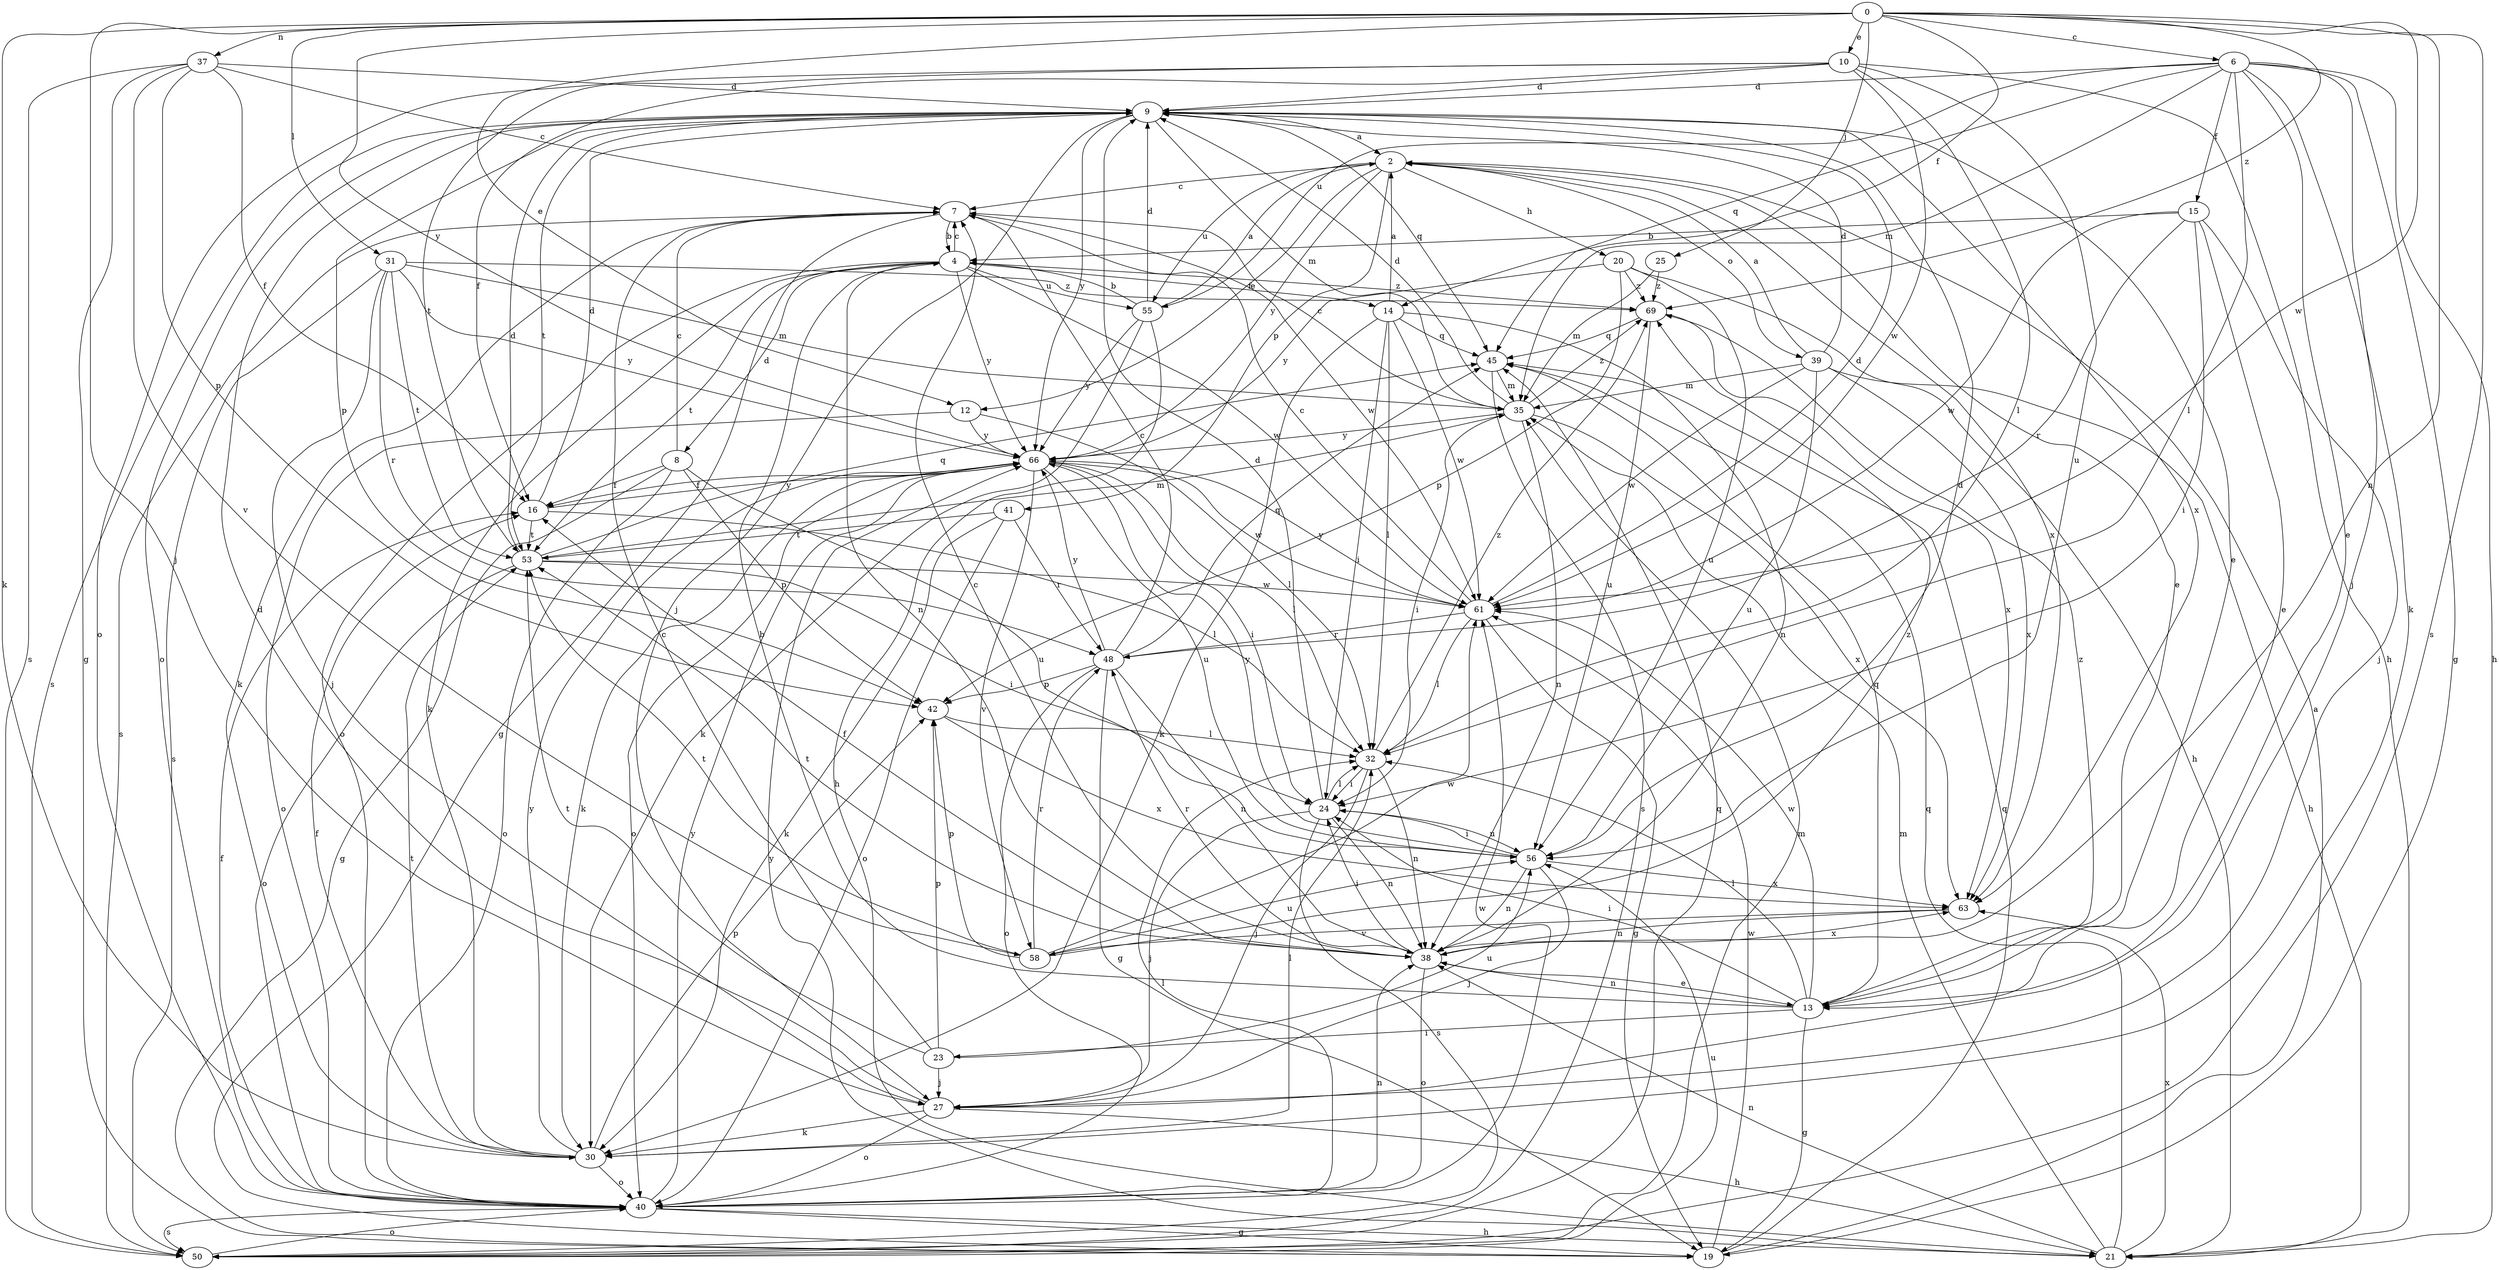 strict digraph  {
0;
2;
4;
6;
7;
8;
9;
10;
12;
13;
14;
15;
16;
19;
20;
21;
23;
24;
25;
27;
30;
31;
32;
35;
37;
38;
39;
40;
41;
42;
45;
48;
50;
53;
55;
56;
58;
61;
63;
66;
69;
0 -> 6  [label=c];
0 -> 10  [label=e];
0 -> 12  [label=e];
0 -> 14  [label=f];
0 -> 25  [label=j];
0 -> 27  [label=j];
0 -> 30  [label=k];
0 -> 31  [label=l];
0 -> 37  [label=n];
0 -> 38  [label=n];
0 -> 50  [label=s];
0 -> 61  [label=w];
0 -> 66  [label=y];
0 -> 69  [label=z];
2 -> 7  [label=c];
2 -> 12  [label=e];
2 -> 13  [label=e];
2 -> 20  [label=h];
2 -> 39  [label=o];
2 -> 41  [label=p];
2 -> 55  [label=u];
2 -> 63  [label=x];
2 -> 66  [label=y];
4 -> 7  [label=c];
4 -> 8  [label=d];
4 -> 14  [label=f];
4 -> 30  [label=k];
4 -> 38  [label=n];
4 -> 40  [label=o];
4 -> 53  [label=t];
4 -> 55  [label=u];
4 -> 61  [label=w];
4 -> 66  [label=y];
4 -> 69  [label=z];
6 -> 9  [label=d];
6 -> 13  [label=e];
6 -> 15  [label=f];
6 -> 19  [label=g];
6 -> 21  [label=h];
6 -> 27  [label=j];
6 -> 30  [label=k];
6 -> 32  [label=l];
6 -> 35  [label=m];
6 -> 45  [label=q];
6 -> 55  [label=u];
7 -> 4  [label=b];
7 -> 19  [label=g];
7 -> 30  [label=k];
7 -> 50  [label=s];
7 -> 61  [label=w];
8 -> 7  [label=c];
8 -> 16  [label=f];
8 -> 19  [label=g];
8 -> 40  [label=o];
8 -> 42  [label=p];
8 -> 56  [label=u];
9 -> 2  [label=a];
9 -> 13  [label=e];
9 -> 27  [label=j];
9 -> 35  [label=m];
9 -> 40  [label=o];
9 -> 42  [label=p];
9 -> 45  [label=q];
9 -> 50  [label=s];
9 -> 53  [label=t];
9 -> 63  [label=x];
9 -> 66  [label=y];
10 -> 9  [label=d];
10 -> 16  [label=f];
10 -> 21  [label=h];
10 -> 32  [label=l];
10 -> 40  [label=o];
10 -> 53  [label=t];
10 -> 56  [label=u];
10 -> 61  [label=w];
12 -> 32  [label=l];
12 -> 40  [label=o];
12 -> 66  [label=y];
13 -> 4  [label=b];
13 -> 19  [label=g];
13 -> 23  [label=i];
13 -> 24  [label=i];
13 -> 32  [label=l];
13 -> 38  [label=n];
13 -> 45  [label=q];
13 -> 61  [label=w];
13 -> 69  [label=z];
14 -> 2  [label=a];
14 -> 24  [label=i];
14 -> 30  [label=k];
14 -> 32  [label=l];
14 -> 38  [label=n];
14 -> 45  [label=q];
14 -> 61  [label=w];
15 -> 4  [label=b];
15 -> 13  [label=e];
15 -> 24  [label=i];
15 -> 27  [label=j];
15 -> 48  [label=r];
15 -> 61  [label=w];
16 -> 9  [label=d];
16 -> 32  [label=l];
16 -> 53  [label=t];
16 -> 66  [label=y];
19 -> 2  [label=a];
19 -> 45  [label=q];
19 -> 61  [label=w];
20 -> 21  [label=h];
20 -> 42  [label=p];
20 -> 56  [label=u];
20 -> 66  [label=y];
20 -> 69  [label=z];
21 -> 35  [label=m];
21 -> 38  [label=n];
21 -> 45  [label=q];
21 -> 63  [label=x];
21 -> 66  [label=y];
23 -> 7  [label=c];
23 -> 27  [label=j];
23 -> 42  [label=p];
23 -> 53  [label=t];
23 -> 56  [label=u];
24 -> 9  [label=d];
24 -> 27  [label=j];
24 -> 32  [label=l];
24 -> 38  [label=n];
24 -> 50  [label=s];
24 -> 56  [label=u];
25 -> 35  [label=m];
25 -> 69  [label=z];
27 -> 9  [label=d];
27 -> 21  [label=h];
27 -> 30  [label=k];
27 -> 40  [label=o];
30 -> 16  [label=f];
30 -> 32  [label=l];
30 -> 40  [label=o];
30 -> 42  [label=p];
30 -> 53  [label=t];
30 -> 66  [label=y];
31 -> 27  [label=j];
31 -> 35  [label=m];
31 -> 48  [label=r];
31 -> 50  [label=s];
31 -> 53  [label=t];
31 -> 66  [label=y];
31 -> 69  [label=z];
32 -> 24  [label=i];
32 -> 27  [label=j];
32 -> 38  [label=n];
32 -> 69  [label=z];
35 -> 7  [label=c];
35 -> 9  [label=d];
35 -> 24  [label=i];
35 -> 38  [label=n];
35 -> 63  [label=x];
35 -> 66  [label=y];
35 -> 69  [label=z];
37 -> 7  [label=c];
37 -> 9  [label=d];
37 -> 16  [label=f];
37 -> 19  [label=g];
37 -> 42  [label=p];
37 -> 50  [label=s];
37 -> 58  [label=v];
38 -> 7  [label=c];
38 -> 13  [label=e];
38 -> 16  [label=f];
38 -> 24  [label=i];
38 -> 40  [label=o];
38 -> 48  [label=r];
38 -> 53  [label=t];
38 -> 63  [label=x];
39 -> 2  [label=a];
39 -> 9  [label=d];
39 -> 21  [label=h];
39 -> 35  [label=m];
39 -> 56  [label=u];
39 -> 61  [label=w];
39 -> 63  [label=x];
40 -> 16  [label=f];
40 -> 19  [label=g];
40 -> 21  [label=h];
40 -> 32  [label=l];
40 -> 38  [label=n];
40 -> 50  [label=s];
40 -> 61  [label=w];
40 -> 66  [label=y];
41 -> 30  [label=k];
41 -> 40  [label=o];
41 -> 48  [label=r];
41 -> 53  [label=t];
42 -> 32  [label=l];
42 -> 63  [label=x];
45 -> 35  [label=m];
45 -> 50  [label=s];
48 -> 7  [label=c];
48 -> 19  [label=g];
48 -> 38  [label=n];
48 -> 40  [label=o];
48 -> 42  [label=p];
48 -> 45  [label=q];
48 -> 66  [label=y];
50 -> 35  [label=m];
50 -> 40  [label=o];
50 -> 45  [label=q];
50 -> 56  [label=u];
53 -> 9  [label=d];
53 -> 24  [label=i];
53 -> 35  [label=m];
53 -> 40  [label=o];
53 -> 45  [label=q];
53 -> 61  [label=w];
55 -> 2  [label=a];
55 -> 4  [label=b];
55 -> 9  [label=d];
55 -> 21  [label=h];
55 -> 30  [label=k];
55 -> 66  [label=y];
56 -> 9  [label=d];
56 -> 24  [label=i];
56 -> 27  [label=j];
56 -> 38  [label=n];
56 -> 63  [label=x];
56 -> 66  [label=y];
58 -> 42  [label=p];
58 -> 48  [label=r];
58 -> 53  [label=t];
58 -> 56  [label=u];
58 -> 61  [label=w];
58 -> 69  [label=z];
61 -> 7  [label=c];
61 -> 9  [label=d];
61 -> 19  [label=g];
61 -> 32  [label=l];
61 -> 48  [label=r];
61 -> 66  [label=y];
63 -> 38  [label=n];
63 -> 58  [label=v];
66 -> 16  [label=f];
66 -> 24  [label=i];
66 -> 30  [label=k];
66 -> 32  [label=l];
66 -> 40  [label=o];
66 -> 56  [label=u];
66 -> 58  [label=v];
66 -> 61  [label=w];
69 -> 45  [label=q];
69 -> 56  [label=u];
69 -> 63  [label=x];
}
